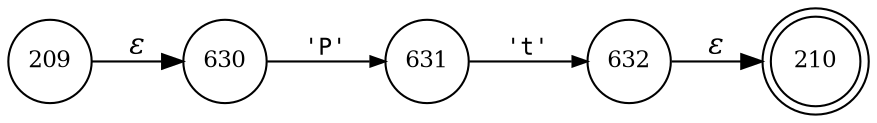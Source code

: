 digraph ATN {
rankdir=LR;
s210[fontsize=11, label="210", shape=doublecircle, fixedsize=true, width=.6];
s209[fontsize=11,label="209", shape=circle, fixedsize=true, width=.55, peripheries=1];
s630[fontsize=11,label="630", shape=circle, fixedsize=true, width=.55, peripheries=1];
s631[fontsize=11,label="631", shape=circle, fixedsize=true, width=.55, peripheries=1];
s632[fontsize=11,label="632", shape=circle, fixedsize=true, width=.55, peripheries=1];
s209 -> s630 [fontname="Times-Italic", label="&epsilon;"];
s630 -> s631 [fontsize=11, fontname="Courier", arrowsize=.7, label = "'P'", arrowhead = normal];
s631 -> s632 [fontsize=11, fontname="Courier", arrowsize=.7, label = "'t'", arrowhead = normal];
s632 -> s210 [fontname="Times-Italic", label="&epsilon;"];
}